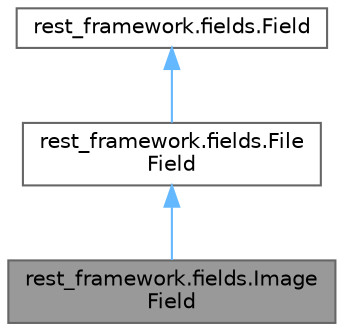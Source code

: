 digraph "rest_framework.fields.ImageField"
{
 // LATEX_PDF_SIZE
  bgcolor="transparent";
  edge [fontname=Helvetica,fontsize=10,labelfontname=Helvetica,labelfontsize=10];
  node [fontname=Helvetica,fontsize=10,shape=box,height=0.2,width=0.4];
  Node1 [id="Node000001",label="rest_framework.fields.Image\lField",height=0.2,width=0.4,color="gray40", fillcolor="grey60", style="filled", fontcolor="black",tooltip=" "];
  Node2 -> Node1 [id="edge3_Node000001_Node000002",dir="back",color="steelblue1",style="solid",tooltip=" "];
  Node2 [id="Node000002",label="rest_framework.fields.File\lField",height=0.2,width=0.4,color="gray40", fillcolor="white", style="filled",URL="$classrest__framework_1_1fields_1_1FileField.html",tooltip=" "];
  Node3 -> Node2 [id="edge4_Node000002_Node000003",dir="back",color="steelblue1",style="solid",tooltip=" "];
  Node3 [id="Node000003",label="rest_framework.fields.Field",height=0.2,width=0.4,color="gray40", fillcolor="white", style="filled",URL="$classrest__framework_1_1fields_1_1Field.html",tooltip=" "];
}
